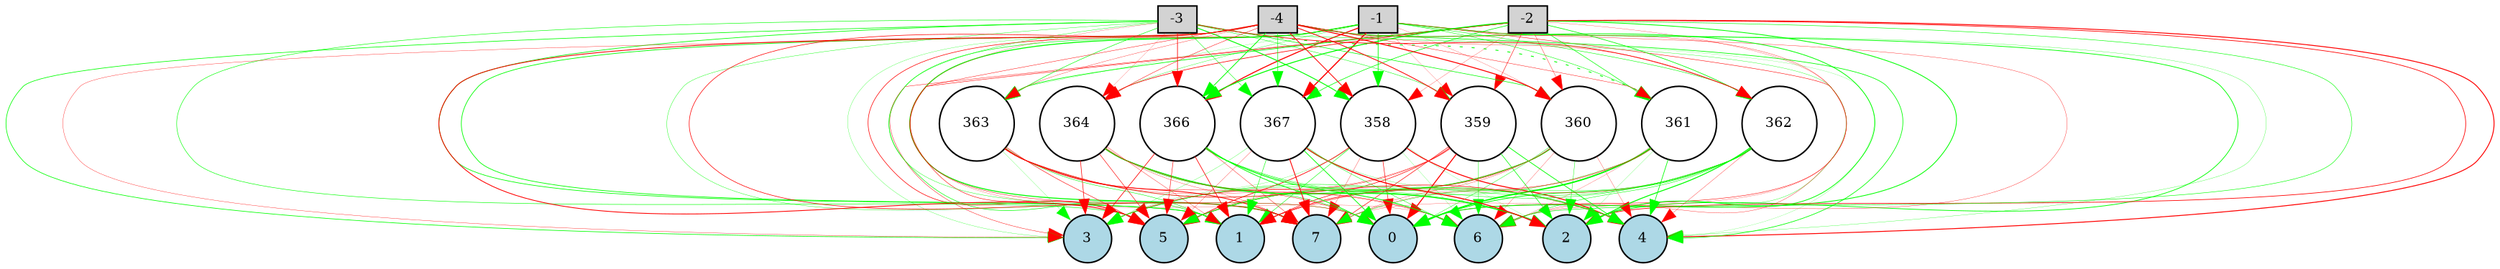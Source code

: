 digraph {
	node [fontsize=9 height=0.2 shape=circle width=0.2]
	-1 [fillcolor=lightgray shape=box style=filled]
	-2 [fillcolor=lightgray shape=box style=filled]
	-3 [fillcolor=lightgray shape=box style=filled]
	-4 [fillcolor=lightgray shape=box style=filled]
	0 [fillcolor=lightblue style=filled]
	1 [fillcolor=lightblue style=filled]
	2 [fillcolor=lightblue style=filled]
	3 [fillcolor=lightblue style=filled]
	4 [fillcolor=lightblue style=filled]
	5 [fillcolor=lightblue style=filled]
	6 [fillcolor=lightblue style=filled]
	7 [fillcolor=lightblue style=filled]
	358 [fillcolor=white style=filled]
	359 [fillcolor=white style=filled]
	360 [fillcolor=white style=filled]
	361 [fillcolor=white style=filled]
	362 [fillcolor=white style=filled]
	363 [fillcolor=white style=filled]
	364 [fillcolor=white style=filled]
	366 [fillcolor=white style=filled]
	367 [fillcolor=white style=filled]
	-1 -> 358 [color=green penwidth=0.44576529809363064 style=solid]
	-1 -> 359 [color=red penwidth=0.10815290164065171 style=solid]
	-1 -> 360 [color=red penwidth=0.1228285525283512 style=solid]
	-1 -> 361 [color=green penwidth=0.2760551328214219 style=solid]
	-1 -> 362 [color=green penwidth=0.28896431273366074 style=solid]
	-1 -> 363 [color=green penwidth=0.11768531911945412 style=solid]
	-1 -> 364 [color=green penwidth=0.1899090281606577 style=solid]
	-1 -> 366 [color=red penwidth=0.682078772364543 style=solid]
	-1 -> 367 [color=red penwidth=0.7452698763283602 style=solid]
	-2 -> 358 [color=red penwidth=0.13733392597181315 style=solid]
	-2 -> 359 [color=red penwidth=0.2823837295271924 style=solid]
	-2 -> 360 [color=red penwidth=0.20020230436233694 style=solid]
	-2 -> 361 [color=green penwidth=0.354558865371831 style=solid]
	-2 -> 362 [color=green penwidth=0.4015696342742593 style=solid]
	-2 -> 363 [color=green penwidth=0.4218599734067149 style=solid]
	-2 -> 364 [color=red penwidth=0.397736984525516 style=solid]
	-2 -> 366 [color=green penwidth=0.6243332474069568 style=solid]
	-2 -> 367 [color=green penwidth=0.3855512156352735 style=solid]
	-3 -> 358 [color=green penwidth=0.5785207704739563 style=solid]
	-3 -> 359 [color=green penwidth=0.2574666716410698 style=solid]
	-3 -> 360 [color=green penwidth=0.3655192665563266 style=solid]
	-3 -> 361 [color=green penwidth=0.5400890127637817 style=dotted]
	-3 -> 362 [color=red penwidth=0.429929664707038 style=solid]
	-3 -> 363 [color=green penwidth=0.3299565789228831 style=solid]
	-3 -> 364 [color=red penwidth=0.1002975651672831 style=solid]
	-3 -> 366 [color=red penwidth=0.4151069907502626 style=solid]
	-3 -> 367 [color=green penwidth=0.2694656710653657 style=solid]
	-4 -> 358 [color=red penwidth=0.5096526259542584 style=solid]
	-4 -> 359 [color=red penwidth=0.5116909412366789 style=solid]
	-4 -> 360 [color=red penwidth=0.6290141896796707 style=solid]
	-4 -> 361 [color=red penwidth=0.23208179078329202 style=solid]
	-4 -> 362 [color=red penwidth=0.1697513831829484 style=solid]
	-4 -> 363 [color=red penwidth=0.17615224171560126 style=solid]
	-4 -> 364 [color=red penwidth=0.2569613947565963 style=solid]
	-4 -> 366 [color=green penwidth=0.49352538129215373 style=solid]
	-4 -> 367 [color=green penwidth=0.3381350119081389 style=solid]
	358 -> 0 [color=red penwidth=0.3360186063341679 style=solid]
	358 -> 1 [color=green penwidth=0.28237935031232336 style=solid]
	358 -> 2 [color=green penwidth=0.10299900453088406 style=solid]
	358 -> 3 [color=green penwidth=0.12487952163956569 style=solid]
	358 -> 4 [color=red penwidth=0.629792387132305 style=solid]
	358 -> 5 [color=red penwidth=0.4249337760711346 style=solid]
	358 -> 6 [color=green penwidth=0.10839976377137656 style=solid]
	358 -> 7 [color=red penwidth=0.16277364677727224 style=solid]
	359 -> 0 [color=red penwidth=0.6553300684245663 style=solid]
	359 -> 1 [color=red penwidth=0.35102929788763004 style=solid]
	359 -> 2 [color=green penwidth=0.3781413869573531 style=solid]
	359 -> 3 [color=red penwidth=0.22915052235020522 style=solid]
	359 -> 4 [color=green penwidth=0.4523743691927259 style=solid]
	359 -> 5 [color=red penwidth=0.18338867398263636 style=solid]
	359 -> 6 [color=green penwidth=0.2517907849074972 style=solid]
	359 -> 7 [color=red penwidth=0.338310170894969 style=solid]
	360 -> 0 [color=green penwidth=0.2282490632962865 style=solid]
	360 -> 1 [color=red penwidth=0.39385527214626825 style=solid]
	360 -> 2 [color=green penwidth=0.22906897616417546 style=solid]
	360 -> 3 [color=red penwidth=0.23911894209971615 style=solid]
	360 -> 4 [color=red penwidth=0.15143759411695795 style=solid]
	360 -> 5 [color=green penwidth=0.4461516910426261 style=solid]
	360 -> 6 [color=red penwidth=0.1397401159156838 style=solid]
	360 -> 7 [color=red penwidth=0.16382673991433233 style=solid]
	361 -> 0 [color=green penwidth=0.9091738669315151 style=solid]
	361 -> 1 [color=red penwidth=0.11501013923961444 style=solid]
	361 -> 2 [color=green penwidth=0.11489001278091904 style=solid]
	361 -> 3 [color=green penwidth=0.22374275744299044 style=solid]
	361 -> 4 [color=green penwidth=0.4130017607513544 style=solid]
	361 -> 5 [color=red penwidth=0.12038396925918232 style=solid]
	361 -> 6 [color=red penwidth=0.1243026048915874 style=solid]
	361 -> 7 [color=red penwidth=0.16220470763351713 style=solid]
	362 -> 0 [color=green penwidth=0.47252610277424656 style=solid]
	362 -> 1 [color=red penwidth=0.20120004460429697 style=solid]
	362 -> 2 [color=green penwidth=0.6200985161661611 style=solid]
	362 -> 3 [color=green penwidth=0.266497864074411 style=solid]
	362 -> 4 [color=red penwidth=0.16831193165831365 style=solid]
	362 -> 5 [color=green penwidth=0.2465321033233468 style=solid]
	362 -> 6 [color=green penwidth=0.272347174714047 style=solid]
	362 -> 7 [color=green penwidth=0.2196760500695129 style=solid]
	363 -> 0 [color=red penwidth=0.2312828233003618 style=solid]
	363 -> 1 [color=green penwidth=0.279731614987982 style=solid]
	363 -> 2 [color=green penwidth=0.1054212769549639 style=solid]
	363 -> 3 [color=green penwidth=0.1162066432185973 style=solid]
	363 -> 4 [color=red penwidth=0.37589673785293 style=solid]
	363 -> 5 [color=red penwidth=0.3004115863976339 style=solid]
	363 -> 6 [color=red penwidth=0.16830281007196887 style=solid]
	363 -> 7 [color=red penwidth=0.5220885962471432 style=solid]
	364 -> 0 [color=green penwidth=0.29493568973557127 style=solid]
	364 -> 1 [color=red penwidth=0.19244321364977143 style=solid]
	364 -> 2 [color=green penwidth=0.621529965260278 style=solid]
	364 -> 3 [color=red penwidth=0.36017312497473364 style=solid]
	364 -> 4 [color=green penwidth=0.3689476638954091 style=solid]
	364 -> 5 [color=red penwidth=0.3176529141499317 style=solid]
	364 -> 6 [color=red penwidth=0.22913231551902558 style=solid]
	364 -> 7 [color=red penwidth=0.16468817986952167 style=solid]
	366 -> 0 [color=green penwidth=0.4825676626746459 style=solid]
	366 -> 1 [color=red penwidth=0.40673710113707395 style=solid]
	366 -> 2 [color=green penwidth=0.3087290829477817 style=solid]
	366 -> 3 [color=red penwidth=0.41576375439117874 style=solid]
	366 -> 4 [color=green penwidth=0.17840368823110775 style=solid]
	366 -> 5 [color=red penwidth=0.3027762625813313 style=solid]
	366 -> 6 [color=green penwidth=0.5406419894279529 style=solid]
	366 -> 7 [color=red penwidth=0.21503794864200035 style=solid]
	367 -> 0 [color=green penwidth=0.47088381226843967 style=solid]
	367 -> 1 [color=green penwidth=0.30004405292390546 style=solid]
	367 -> 2 [color=red penwidth=0.668602553166136 style=solid]
	367 -> 3 [color=green penwidth=0.14974133106645082 style=solid]
	367 -> 4 [color=green penwidth=0.13716390724074332 style=solid]
	367 -> 5 [color=red penwidth=0.15903515028076592 style=solid]
	367 -> 6 [color=green penwidth=0.2497136451665166 style=solid]
	367 -> 7 [color=red penwidth=0.5393684086684835 style=solid]
	-1 -> 0 [color=red penwidth=0.28346835946170856 style=solid]
	-1 -> 1 [color=green penwidth=0.3333066796242994 style=solid]
	-1 -> 2 [color=green penwidth=0.4630859799452691 style=solid]
	-1 -> 3 [color=green penwidth=0.15179987380486748 style=solid]
	-1 -> 4 [color=green penwidth=0.15867400193164333 style=solid]
	-1 -> 5 [color=red penwidth=0.36852495385620865 style=solid]
	-1 -> 6 [color=red penwidth=0.1872708291331407 style=solid]
	-1 -> 7 [color=green penwidth=0.6352012010507365 style=solid]
	-2 -> 0 [color=green penwidth=0.5166414048930374 style=solid]
	-2 -> 2 [color=red penwidth=0.4253707277412304 style=solid]
	-2 -> 3 [color=red penwidth=0.23262340913318266 style=solid]
	-2 -> 4 [color=red penwidth=0.5949950615547109 style=solid]
	-2 -> 5 [color=red penwidth=0.29634904819803287 style=solid]
	-2 -> 6 [color=green penwidth=0.31016158556056267 style=solid]
	-2 -> 7 [color=red penwidth=0.1359056497913286 style=solid]
	-3 -> 0 [color=green penwidth=0.21940734349642244 style=solid]
	-3 -> 1 [color=green penwidth=0.42136371333343337 style=solid]
	-3 -> 2 [color=green penwidth=0.18939907601890954 style=solid]
	-3 -> 3 [color=green penwidth=0.40385878121997 style=solid]
	-3 -> 4 [color=green penwidth=0.10082031740712169 style=solid]
	-3 -> 5 [color=green penwidth=0.32076219563442576 style=solid]
	-3 -> 6 [color=red penwidth=0.12458723472503455 style=solid]
	-3 -> 7 [color=green penwidth=0.21745379156346148 style=solid]
	-4 -> 0 [color=red penwidth=0.24569024910294354 style=solid]
	-4 -> 1 [color=green penwidth=0.43811663528492684 style=solid]
	-4 -> 2 [color=green penwidth=0.48531441050210666 style=solid]
	-4 -> 3 [color=red penwidth=0.18673457393048642 style=solid]
	-4 -> 4 [color=green penwidth=0.41622408350082063 style=solid]
	-4 -> 5 [color=red penwidth=0.521314329021342 style=solid]
	-4 -> 6 [color=red penwidth=0.1839863619103157 style=solid]
	-4 -> 7 [color=red penwidth=0.37038289343609554 style=solid]
}

